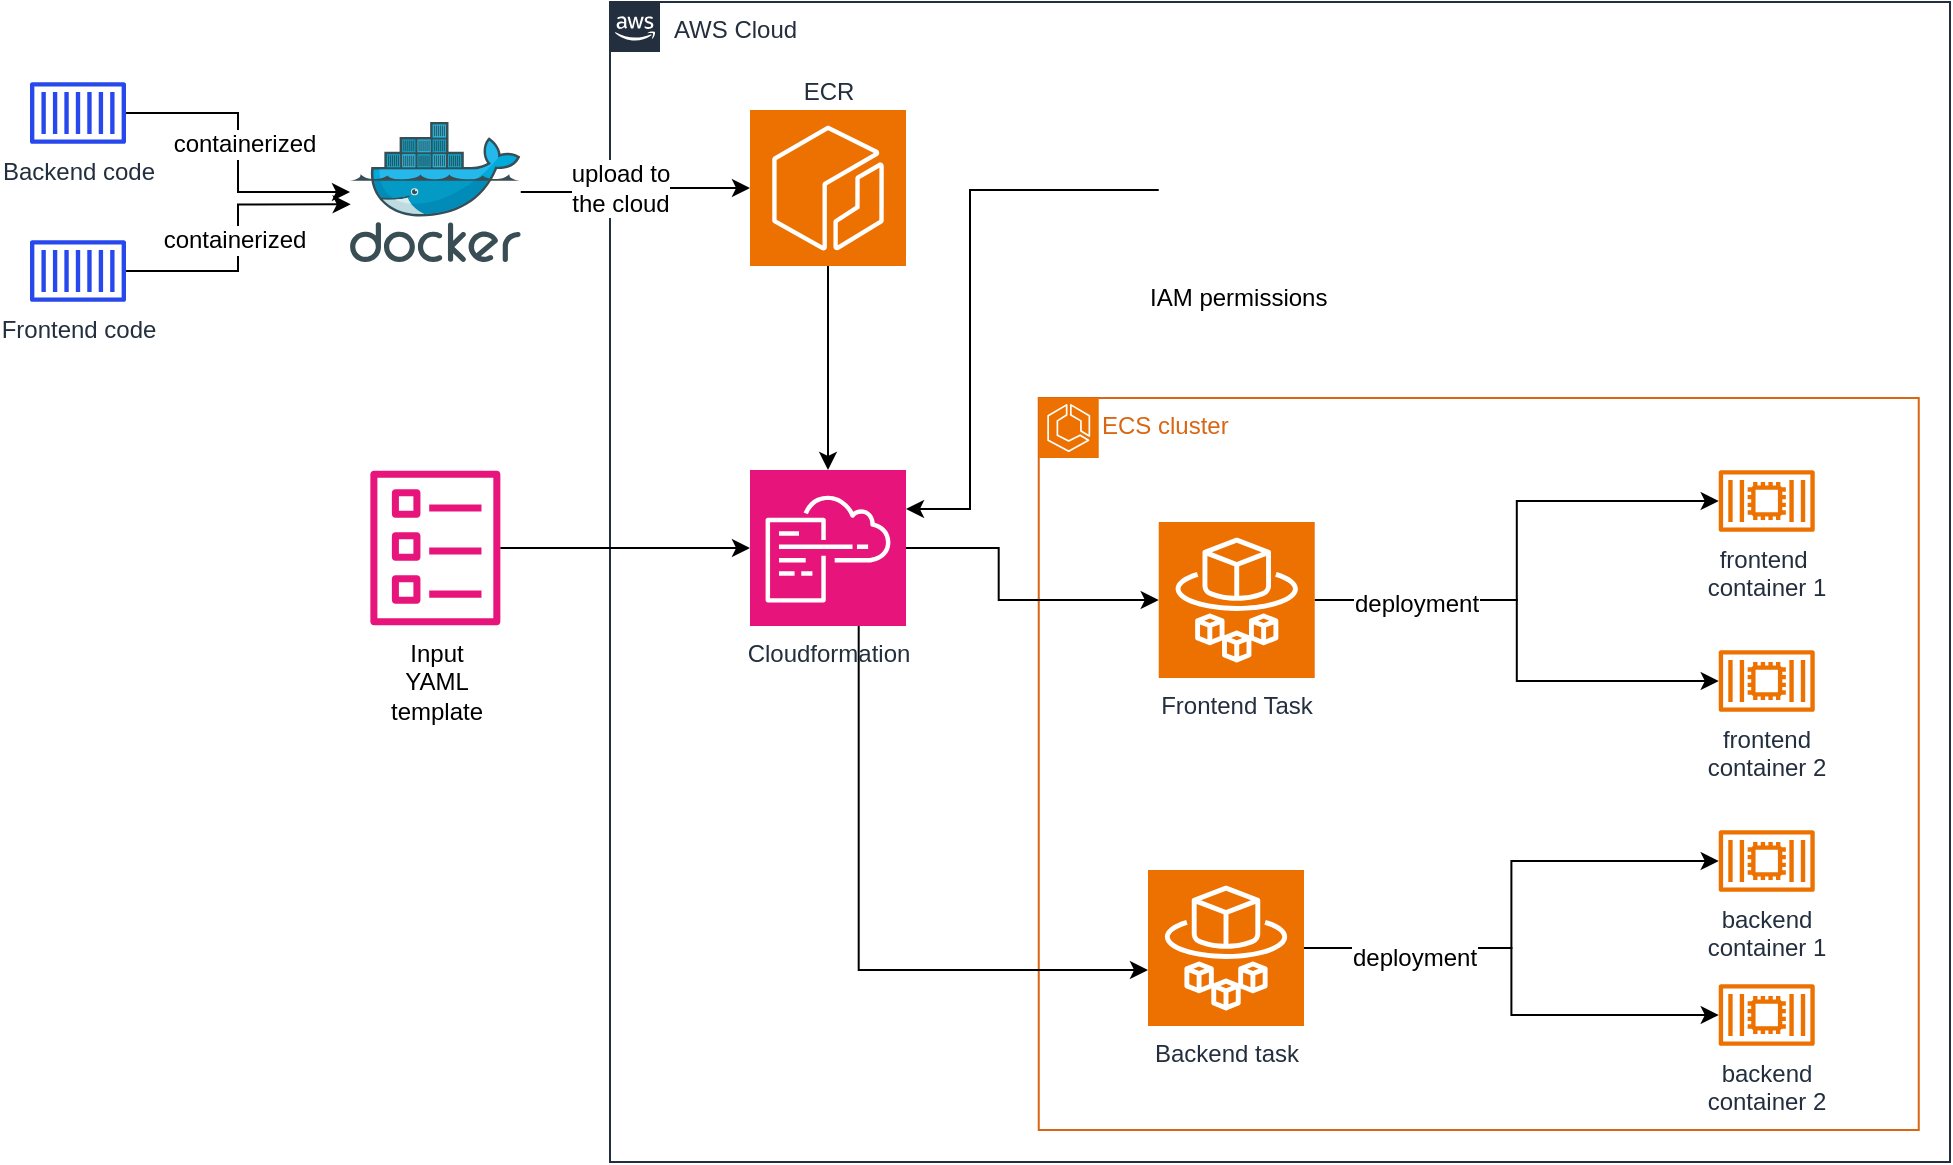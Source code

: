 <mxfile version="26.2.8">
  <diagram id="Ht1M8jgEwFfnCIfOTk4-" name="Page-1">
    <mxGraphModel dx="2481" dy="825" grid="1" gridSize="10" guides="1" tooltips="1" connect="1" arrows="1" fold="1" page="1" pageScale="1" pageWidth="1169" pageHeight="827" math="0" shadow="0">
      <root>
        <mxCell id="0" />
        <mxCell id="1" parent="0" />
        <mxCell id="EhQST-yl1obeFj1tJCfI-2" value="AWS Cloud" style="points=[[0,0],[0.25,0],[0.5,0],[0.75,0],[1,0],[1,0.25],[1,0.5],[1,0.75],[1,1],[0.75,1],[0.5,1],[0.25,1],[0,1],[0,0.75],[0,0.5],[0,0.25]];outlineConnect=0;gradientColor=none;html=1;whiteSpace=wrap;fontSize=12;fontStyle=0;shape=mxgraph.aws4.group;grIcon=mxgraph.aws4.group_aws_cloud_alt;strokeColor=#232F3E;fillColor=none;verticalAlign=top;align=left;spacingLeft=30;fontColor=#232F3E;dashed=0;labelBackgroundColor=#ffffff;container=1;pointerEvents=0;collapsible=0;recursiveResize=0;" vertex="1" parent="1">
          <mxGeometry x="-840" y="100" width="670" height="580" as="geometry" />
        </mxCell>
        <mxCell id="EhQST-yl1obeFj1tJCfI-82" value="" style="group" vertex="1" connectable="0" parent="EhQST-yl1obeFj1tJCfI-2">
          <mxGeometry x="70" y="54" width="584.37" height="510" as="geometry" />
        </mxCell>
        <mxCell id="EhQST-yl1obeFj1tJCfI-75" value="" style="edgeStyle=orthogonalEdgeStyle;rounded=0;orthogonalLoop=1;jettySize=auto;html=1;" edge="1" parent="EhQST-yl1obeFj1tJCfI-82" source="EhQST-yl1obeFj1tJCfI-40" target="EhQST-yl1obeFj1tJCfI-33">
          <mxGeometry relative="1" as="geometry" />
        </mxCell>
        <mxCell id="EhQST-yl1obeFj1tJCfI-40" value="ECR" style="sketch=0;points=[[0,0,0],[0.25,0,0],[0.5,0,0],[0.75,0,0],[1,0,0],[0,1,0],[0.25,1,0],[0.5,1,0],[0.75,1,0],[1,1,0],[0,0.25,0],[0,0.5,0],[0,0.75,0],[1,0.25,0],[1,0.5,0],[1,0.75,0]];outlineConnect=0;fontColor=#232F3E;fillColor=#ED7100;strokeColor=#ffffff;dashed=0;verticalLabelPosition=top;verticalAlign=bottom;align=center;html=1;fontSize=12;fontStyle=0;aspect=fixed;shape=mxgraph.aws4.resourceIcon;resIcon=mxgraph.aws4.ecr;labelPosition=center;" vertex="1" parent="EhQST-yl1obeFj1tJCfI-82">
          <mxGeometry width="78" height="78" as="geometry" />
        </mxCell>
        <mxCell id="EhQST-yl1obeFj1tJCfI-32" value="ECS cluster" style="points=[[0,0],[0.25,0],[0.5,0],[0.75,0],[1,0],[1,0.25],[1,0.5],[1,0.75],[1,1],[0.75,1],[0.5,1],[0.25,1],[0,1],[0,0.75],[0,0.5],[0,0.25]];outlineConnect=0;gradientColor=none;html=1;whiteSpace=wrap;fontSize=12;fontStyle=0;container=1;pointerEvents=0;collapsible=0;recursiveResize=0;shape=mxgraph.aws4.group;grIcon=mxgraph.aws4.group_ec2_instance_contents;strokeColor=#D86613;fillColor=none;verticalAlign=top;align=left;spacingLeft=30;fontColor=#D86613;dashed=0;" vertex="1" parent="EhQST-yl1obeFj1tJCfI-82">
          <mxGeometry x="144.37" y="144" width="440" height="366" as="geometry" />
        </mxCell>
        <mxCell id="EhQST-yl1obeFj1tJCfI-31" value="" style="sketch=0;points=[[0,0,0],[0.25,0,0],[0.5,0,0],[0.75,0,0],[1,0,0],[0,1,0],[0.25,1,0],[0.5,1,0],[0.75,1,0],[1,1,0],[0,0.25,0],[0,0.5,0],[0,0.75,0],[1,0.25,0],[1,0.5,0],[1,0.75,0]];outlineConnect=0;fontColor=#232F3E;fillColor=#ED7100;strokeColor=#ffffff;dashed=0;verticalLabelPosition=bottom;verticalAlign=top;align=center;html=1;fontSize=12;fontStyle=0;aspect=fixed;shape=mxgraph.aws4.resourceIcon;resIcon=mxgraph.aws4.ecs;" vertex="1" parent="EhQST-yl1obeFj1tJCfI-32">
          <mxGeometry width="30" height="30" as="geometry" />
        </mxCell>
        <mxCell id="EhQST-yl1obeFj1tJCfI-55" value="frontend&amp;nbsp;&lt;div&gt;container 1&lt;/div&gt;" style="sketch=0;outlineConnect=0;fontColor=#232F3E;gradientColor=none;fillColor=#ED7100;strokeColor=none;dashed=0;verticalLabelPosition=bottom;verticalAlign=top;align=center;html=1;fontSize=12;fontStyle=0;aspect=fixed;pointerEvents=1;shape=mxgraph.aws4.container_2;" vertex="1" parent="EhQST-yl1obeFj1tJCfI-32">
          <mxGeometry x="340.0" y="36" width="48" height="31" as="geometry" />
        </mxCell>
        <mxCell id="EhQST-yl1obeFj1tJCfI-56" value="frontend&lt;div&gt;container 2&lt;/div&gt;" style="sketch=0;outlineConnect=0;fontColor=#232F3E;gradientColor=none;fillColor=#ED7100;strokeColor=none;dashed=0;verticalLabelPosition=bottom;verticalAlign=top;align=center;html=1;fontSize=12;fontStyle=0;aspect=fixed;pointerEvents=1;shape=mxgraph.aws4.container_2;" vertex="1" parent="EhQST-yl1obeFj1tJCfI-32">
          <mxGeometry x="340.0" y="126" width="48" height="31" as="geometry" />
        </mxCell>
        <mxCell id="EhQST-yl1obeFj1tJCfI-59" value="backend&lt;div&gt;container 1&lt;/div&gt;" style="sketch=0;outlineConnect=0;fontColor=#232F3E;gradientColor=none;fillColor=#ED7100;strokeColor=none;dashed=0;verticalLabelPosition=bottom;verticalAlign=top;align=center;html=1;fontSize=12;fontStyle=0;aspect=fixed;pointerEvents=1;shape=mxgraph.aws4.container_2;" vertex="1" parent="EhQST-yl1obeFj1tJCfI-32">
          <mxGeometry x="340.0" y="216" width="48" height="31" as="geometry" />
        </mxCell>
        <mxCell id="EhQST-yl1obeFj1tJCfI-60" value="backend&lt;div&gt;container 2&lt;/div&gt;" style="sketch=0;outlineConnect=0;fontColor=#232F3E;gradientColor=none;fillColor=#ED7100;strokeColor=none;dashed=0;verticalLabelPosition=bottom;verticalAlign=top;align=center;html=1;fontSize=12;fontStyle=0;aspect=fixed;pointerEvents=1;shape=mxgraph.aws4.container_2;" vertex="1" parent="EhQST-yl1obeFj1tJCfI-32">
          <mxGeometry x="340.0" y="293" width="48" height="31" as="geometry" />
        </mxCell>
        <mxCell id="EhQST-yl1obeFj1tJCfI-51" value="Backend task" style="sketch=0;points=[[0,0,0],[0.25,0,0],[0.5,0,0],[0.75,0,0],[1,0,0],[0,1,0],[0.25,1,0],[0.5,1,0],[0.75,1,0],[1,1,0],[0,0.25,0],[0,0.5,0],[0,0.75,0],[1,0.25,0],[1,0.5,0],[1,0.75,0]];outlineConnect=0;fontColor=#232F3E;fillColor=#ED7100;strokeColor=#ffffff;dashed=0;verticalLabelPosition=bottom;verticalAlign=top;align=center;html=1;fontSize=12;fontStyle=0;aspect=fixed;shape=mxgraph.aws4.resourceIcon;resIcon=mxgraph.aws4.fargate;" vertex="1" parent="EhQST-yl1obeFj1tJCfI-32">
          <mxGeometry x="54.63" y="236" width="78" height="78" as="geometry" />
        </mxCell>
        <mxCell id="EhQST-yl1obeFj1tJCfI-64" style="edgeStyle=orthogonalEdgeStyle;rounded=0;orthogonalLoop=1;jettySize=auto;html=1;" edge="1" parent="EhQST-yl1obeFj1tJCfI-32" source="EhQST-yl1obeFj1tJCfI-51" target="EhQST-yl1obeFj1tJCfI-59">
          <mxGeometry relative="1" as="geometry" />
        </mxCell>
        <mxCell id="EhQST-yl1obeFj1tJCfI-65" style="edgeStyle=orthogonalEdgeStyle;rounded=0;orthogonalLoop=1;jettySize=auto;html=1;" edge="1" parent="EhQST-yl1obeFj1tJCfI-32" source="EhQST-yl1obeFj1tJCfI-51" target="EhQST-yl1obeFj1tJCfI-60">
          <mxGeometry relative="1" as="geometry" />
        </mxCell>
        <mxCell id="EhQST-yl1obeFj1tJCfI-66" value="deployment" style="edgeLabel;html=1;align=center;verticalAlign=middle;resizable=0;points=[];fontSize=12;" vertex="1" connectable="0" parent="EhQST-yl1obeFj1tJCfI-65">
          <mxGeometry x="-0.546" y="-5" relative="1" as="geometry">
            <mxPoint as="offset" />
          </mxGeometry>
        </mxCell>
        <mxCell id="EhQST-yl1obeFj1tJCfI-53" style="edgeStyle=orthogonalEdgeStyle;rounded=0;orthogonalLoop=1;jettySize=auto;html=1;" edge="1" parent="EhQST-yl1obeFj1tJCfI-82" source="EhQST-yl1obeFj1tJCfI-33" target="EhQST-yl1obeFj1tJCfI-51">
          <mxGeometry relative="1" as="geometry">
            <Array as="points">
              <mxPoint x="54.37" y="430" />
            </Array>
          </mxGeometry>
        </mxCell>
        <mxCell id="EhQST-yl1obeFj1tJCfI-54" style="edgeStyle=orthogonalEdgeStyle;rounded=0;orthogonalLoop=1;jettySize=auto;html=1;" edge="1" parent="EhQST-yl1obeFj1tJCfI-82" source="EhQST-yl1obeFj1tJCfI-33" target="EhQST-yl1obeFj1tJCfI-52">
          <mxGeometry relative="1" as="geometry">
            <Array as="points">
              <mxPoint x="124.37" y="219" />
              <mxPoint x="124.37" y="245" />
            </Array>
          </mxGeometry>
        </mxCell>
        <mxCell id="EhQST-yl1obeFj1tJCfI-33" value="Cloudformation" style="sketch=0;points=[[0,0,0],[0.25,0,0],[0.5,0,0],[0.75,0,0],[1,0,0],[0,1,0],[0.25,1,0],[0.5,1,0],[0.75,1,0],[1,1,0],[0,0.25,0],[0,0.5,0],[0,0.75,0],[1,0.25,0],[1,0.5,0],[1,0.75,0]];points=[[0,0,0],[0.25,0,0],[0.5,0,0],[0.75,0,0],[1,0,0],[0,1,0],[0.25,1,0],[0.5,1,0],[0.75,1,0],[1,1,0],[0,0.25,0],[0,0.5,0],[0,0.75,0],[1,0.25,0],[1,0.5,0],[1,0.75,0]];outlineConnect=0;fontColor=#232F3E;fillColor=#E7157B;strokeColor=#ffffff;dashed=0;verticalLabelPosition=bottom;verticalAlign=top;align=center;html=1;fontSize=12;fontStyle=0;aspect=fixed;shape=mxgraph.aws4.resourceIcon;resIcon=mxgraph.aws4.cloudformation;" vertex="1" parent="EhQST-yl1obeFj1tJCfI-82">
          <mxGeometry y="180" width="78" height="78" as="geometry" />
        </mxCell>
        <mxCell id="EhQST-yl1obeFj1tJCfI-61" style="edgeStyle=orthogonalEdgeStyle;rounded=0;orthogonalLoop=1;jettySize=auto;html=1;" edge="1" parent="EhQST-yl1obeFj1tJCfI-82" source="EhQST-yl1obeFj1tJCfI-52" target="EhQST-yl1obeFj1tJCfI-55">
          <mxGeometry relative="1" as="geometry" />
        </mxCell>
        <mxCell id="EhQST-yl1obeFj1tJCfI-62" style="edgeStyle=orthogonalEdgeStyle;rounded=0;orthogonalLoop=1;jettySize=auto;html=1;" edge="1" parent="EhQST-yl1obeFj1tJCfI-82" source="EhQST-yl1obeFj1tJCfI-52" target="EhQST-yl1obeFj1tJCfI-56">
          <mxGeometry relative="1" as="geometry" />
        </mxCell>
        <mxCell id="EhQST-yl1obeFj1tJCfI-63" value="deployment" style="edgeLabel;html=1;align=center;verticalAlign=middle;resizable=0;points=[];fontSize=12;" vertex="1" connectable="0" parent="EhQST-yl1obeFj1tJCfI-62">
          <mxGeometry x="-0.584" y="-2" relative="1" as="geometry">
            <mxPoint as="offset" />
          </mxGeometry>
        </mxCell>
        <mxCell id="EhQST-yl1obeFj1tJCfI-52" value="Frontend Task" style="sketch=0;points=[[0,0,0],[0.25,0,0],[0.5,0,0],[0.75,0,0],[1,0,0],[0,1,0],[0.25,1,0],[0.5,1,0],[0.75,1,0],[1,1,0],[0,0.25,0],[0,0.5,0],[0,0.75,0],[1,0.25,0],[1,0.5,0],[1,0.75,0]];outlineConnect=0;fontColor=#232F3E;fillColor=#ED7100;strokeColor=#ffffff;dashed=0;verticalLabelPosition=bottom;verticalAlign=top;align=center;html=1;fontSize=12;fontStyle=0;aspect=fixed;shape=mxgraph.aws4.resourceIcon;resIcon=mxgraph.aws4.fargate;" vertex="1" parent="EhQST-yl1obeFj1tJCfI-82">
          <mxGeometry x="204.37" y="206" width="78" height="78" as="geometry" />
        </mxCell>
        <mxCell id="EhQST-yl1obeFj1tJCfI-79" value="IAM permissions" style="shape=image;verticalLabelPosition=bottom;labelBackgroundColor=default;verticalAlign=top;aspect=fixed;imageAspect=0;image=https://res.cloudinary.com/hy4kyit2a/f_auto,fl_lossy,q_70/learn/modules/aws-cloud-security/control-access-with-aws-identity-and-access-management/images/3d5ecfeab35e8dfc1eb781f7880fafc9_99-c-15-ccc-fe-5-e-4-d-8-f-bcfc-193197-b-9-dc-7-b.png;" vertex="1" parent="EhQST-yl1obeFj1tJCfI-82">
          <mxGeometry x="204.37" width="80" height="80" as="geometry" />
        </mxCell>
        <mxCell id="EhQST-yl1obeFj1tJCfI-83" style="edgeStyle=orthogonalEdgeStyle;rounded=0;orthogonalLoop=1;jettySize=auto;html=1;entryX=1;entryY=0.25;entryDx=0;entryDy=0;entryPerimeter=0;" edge="1" parent="EhQST-yl1obeFj1tJCfI-82" source="EhQST-yl1obeFj1tJCfI-79" target="EhQST-yl1obeFj1tJCfI-33">
          <mxGeometry relative="1" as="geometry">
            <Array as="points">
              <mxPoint x="110" y="40" />
              <mxPoint x="110" y="200" />
            </Array>
          </mxGeometry>
        </mxCell>
        <mxCell id="EhQST-yl1obeFj1tJCfI-39" value="" style="image;sketch=0;aspect=fixed;html=1;points=[];align=center;fontSize=12;image=img/lib/mscae/Docker.svg;" vertex="1" parent="1">
          <mxGeometry x="-970" y="160" width="85.37" height="70" as="geometry" />
        </mxCell>
        <mxCell id="EhQST-yl1obeFj1tJCfI-41" value="" style="edgeStyle=orthogonalEdgeStyle;rounded=0;orthogonalLoop=1;jettySize=auto;html=1;" edge="1" parent="1" source="EhQST-yl1obeFj1tJCfI-39" target="EhQST-yl1obeFj1tJCfI-40">
          <mxGeometry relative="1" as="geometry" />
        </mxCell>
        <mxCell id="EhQST-yl1obeFj1tJCfI-70" value="upload to&lt;div&gt;the cloud&lt;/div&gt;" style="edgeLabel;html=1;align=center;verticalAlign=middle;resizable=0;points=[];fontSize=12;" vertex="1" connectable="0" parent="EhQST-yl1obeFj1tJCfI-41">
          <mxGeometry x="0.368" y="1" relative="1" as="geometry">
            <mxPoint x="-29" y="1" as="offset" />
          </mxGeometry>
        </mxCell>
        <mxCell id="EhQST-yl1obeFj1tJCfI-34" value="&lt;span style=&quot;color: rgb(0, 0, 0); background-color: rgb(255, 255, 255);&quot;&gt;&lt;font&gt;Input&lt;/font&gt;&lt;/span&gt;&lt;div style=&quot;color: rgb(0, 0, 0);&quot;&gt;&lt;font&gt;YAML&lt;br&gt;template&lt;/font&gt;&lt;/div&gt;" style="sketch=0;outlineConnect=0;fontColor=#232F3E;gradientColor=none;fillColor=#E7157B;strokeColor=none;dashed=0;verticalLabelPosition=bottom;verticalAlign=top;align=center;html=1;fontSize=12;fontStyle=0;aspect=fixed;pointerEvents=1;shape=mxgraph.aws4.template;" vertex="1" parent="1">
          <mxGeometry x="-959.82" y="334" width="65" height="78" as="geometry" />
        </mxCell>
        <mxCell id="EhQST-yl1obeFj1tJCfI-36" value="" style="edgeStyle=orthogonalEdgeStyle;rounded=0;orthogonalLoop=1;jettySize=auto;html=1;" edge="1" parent="1" source="EhQST-yl1obeFj1tJCfI-34" target="EhQST-yl1obeFj1tJCfI-33">
          <mxGeometry relative="1" as="geometry" />
        </mxCell>
        <mxCell id="EhQST-yl1obeFj1tJCfI-45" style="edgeStyle=orthogonalEdgeStyle;rounded=0;orthogonalLoop=1;jettySize=auto;html=1;" edge="1" parent="1" source="EhQST-yl1obeFj1tJCfI-43" target="EhQST-yl1obeFj1tJCfI-39">
          <mxGeometry relative="1" as="geometry" />
        </mxCell>
        <mxCell id="EhQST-yl1obeFj1tJCfI-67" value="containerized" style="edgeLabel;html=1;align=center;verticalAlign=middle;resizable=0;points=[];fontSize=12;" vertex="1" connectable="0" parent="EhQST-yl1obeFj1tJCfI-45">
          <mxGeometry x="0.049" y="3" relative="1" as="geometry">
            <mxPoint y="-8" as="offset" />
          </mxGeometry>
        </mxCell>
        <mxCell id="EhQST-yl1obeFj1tJCfI-43" value="Backend code" style="sketch=0;outlineConnect=0;fontColor=#232F3E;gradientColor=none;fillColor=#2748ED;strokeColor=none;dashed=0;verticalLabelPosition=bottom;verticalAlign=top;align=center;html=1;fontSize=12;fontStyle=0;aspect=fixed;pointerEvents=1;shape=mxgraph.aws4.container_1;" vertex="1" parent="1">
          <mxGeometry x="-1130" y="140" width="48" height="31" as="geometry" />
        </mxCell>
        <mxCell id="EhQST-yl1obeFj1tJCfI-44" value="Frontend code" style="sketch=0;outlineConnect=0;fontColor=#232F3E;gradientColor=none;fillColor=#2748ED;strokeColor=none;dashed=0;verticalLabelPosition=bottom;verticalAlign=top;align=center;html=1;fontSize=12;fontStyle=0;aspect=fixed;pointerEvents=1;shape=mxgraph.aws4.container_1;" vertex="1" parent="1">
          <mxGeometry x="-1130" y="219" width="48" height="31" as="geometry" />
        </mxCell>
        <mxCell id="EhQST-yl1obeFj1tJCfI-46" style="edgeStyle=orthogonalEdgeStyle;rounded=0;orthogonalLoop=1;jettySize=auto;html=1;entryX=0.004;entryY=0.588;entryDx=0;entryDy=0;entryPerimeter=0;" edge="1" parent="1" source="EhQST-yl1obeFj1tJCfI-44" target="EhQST-yl1obeFj1tJCfI-39">
          <mxGeometry relative="1" as="geometry" />
        </mxCell>
        <mxCell id="EhQST-yl1obeFj1tJCfI-68" value="containerized" style="edgeLabel;html=1;align=center;verticalAlign=middle;resizable=0;points=[];fontSize=12;" vertex="1" connectable="0" parent="EhQST-yl1obeFj1tJCfI-46">
          <mxGeometry x="-0.565" y="1" relative="1" as="geometry">
            <mxPoint x="22" y="-15" as="offset" />
          </mxGeometry>
        </mxCell>
      </root>
    </mxGraphModel>
  </diagram>
</mxfile>
